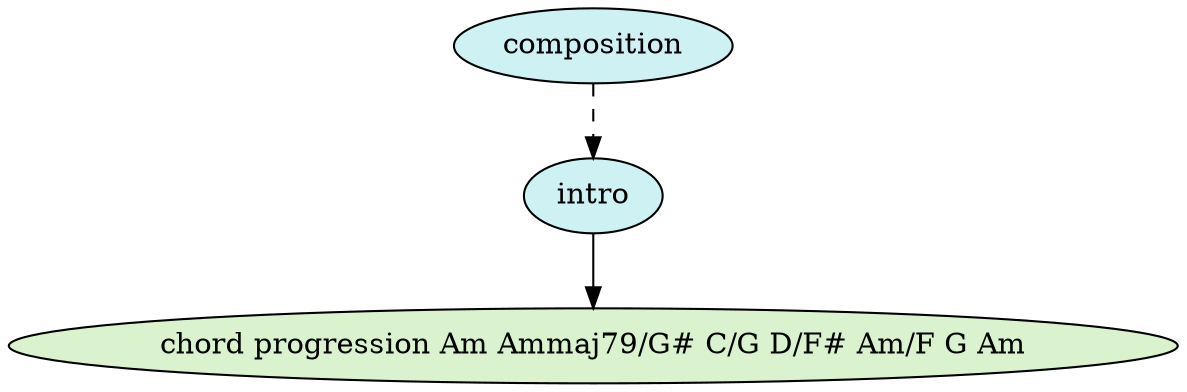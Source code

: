 digraph compositionModel {
    graph [ordering="out"];
    n0 [fillcolor="#cef2f3",style="filled",label="composition"];
    n1 [fillcolor="#cef2f3",style="filled",label="intro"];
    n2 [fillcolor="#daf3ce",style="filled",label="chord progression Am Ammaj79/G# C/G D/F# Am/F G Am"];
    n1 -> n2;
    n0 -> n1 [style="dashed"];
}